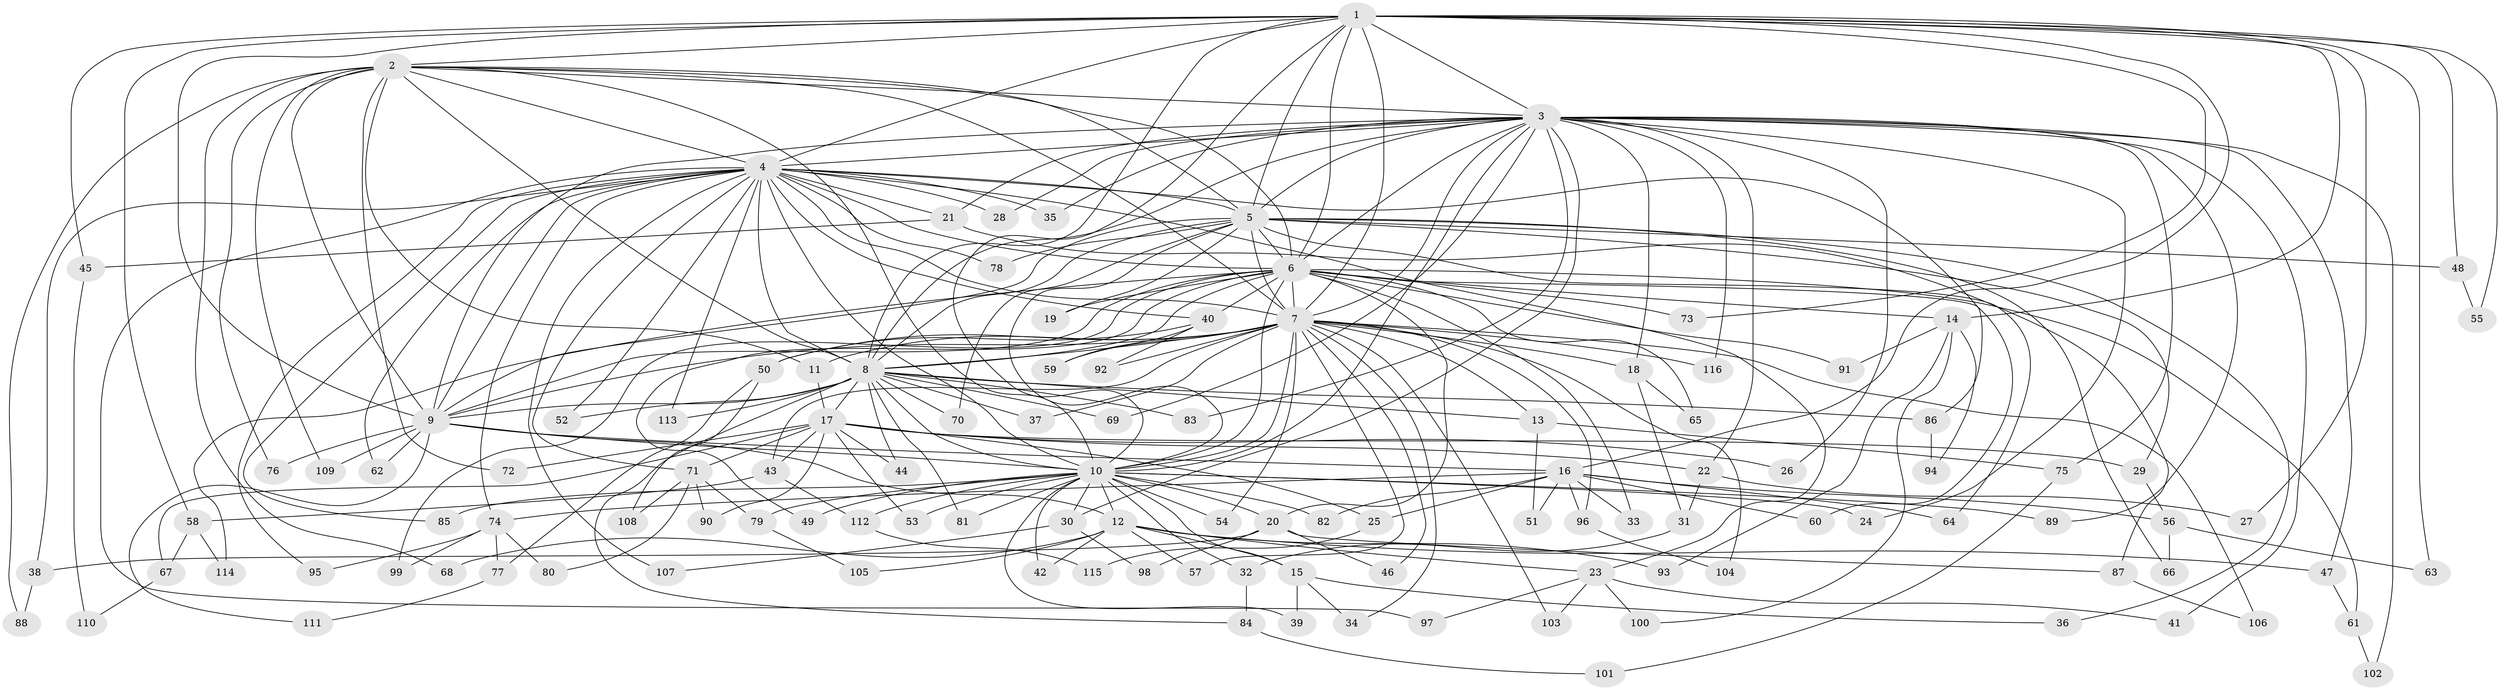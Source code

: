 // coarse degree distribution, {15: 0.012345679012345678, 39: 0.012345679012345678, 12: 0.012345679012345678, 28: 0.012345679012345678, 2: 0.48148148148148145, 5: 0.06172839506172839, 3: 0.1728395061728395, 1: 0.14814814814814814, 4: 0.04938271604938271, 9: 0.012345679012345678, 10: 0.012345679012345678, 8: 0.012345679012345678}
// Generated by graph-tools (version 1.1) at 2025/47/03/04/25 21:47:24]
// undirected, 116 vertices, 257 edges
graph export_dot {
graph [start="1"]
  node [color=gray90,style=filled];
  1;
  2;
  3;
  4;
  5;
  6;
  7;
  8;
  9;
  10;
  11;
  12;
  13;
  14;
  15;
  16;
  17;
  18;
  19;
  20;
  21;
  22;
  23;
  24;
  25;
  26;
  27;
  28;
  29;
  30;
  31;
  32;
  33;
  34;
  35;
  36;
  37;
  38;
  39;
  40;
  41;
  42;
  43;
  44;
  45;
  46;
  47;
  48;
  49;
  50;
  51;
  52;
  53;
  54;
  55;
  56;
  57;
  58;
  59;
  60;
  61;
  62;
  63;
  64;
  65;
  66;
  67;
  68;
  69;
  70;
  71;
  72;
  73;
  74;
  75;
  76;
  77;
  78;
  79;
  80;
  81;
  82;
  83;
  84;
  85;
  86;
  87;
  88;
  89;
  90;
  91;
  92;
  93;
  94;
  95;
  96;
  97;
  98;
  99;
  100;
  101;
  102;
  103;
  104;
  105;
  106;
  107;
  108;
  109;
  110;
  111;
  112;
  113;
  114;
  115;
  116;
  1 -- 2;
  1 -- 3;
  1 -- 4;
  1 -- 5;
  1 -- 6;
  1 -- 7;
  1 -- 8;
  1 -- 9;
  1 -- 10;
  1 -- 14;
  1 -- 16;
  1 -- 27;
  1 -- 45;
  1 -- 48;
  1 -- 55;
  1 -- 58;
  1 -- 63;
  1 -- 73;
  2 -- 3;
  2 -- 4;
  2 -- 5;
  2 -- 6;
  2 -- 7;
  2 -- 8;
  2 -- 9;
  2 -- 10;
  2 -- 11;
  2 -- 68;
  2 -- 72;
  2 -- 76;
  2 -- 88;
  2 -- 109;
  3 -- 4;
  3 -- 5;
  3 -- 6;
  3 -- 7;
  3 -- 8;
  3 -- 9;
  3 -- 10;
  3 -- 18;
  3 -- 21;
  3 -- 22;
  3 -- 24;
  3 -- 26;
  3 -- 28;
  3 -- 30;
  3 -- 35;
  3 -- 41;
  3 -- 47;
  3 -- 69;
  3 -- 75;
  3 -- 83;
  3 -- 89;
  3 -- 102;
  3 -- 116;
  4 -- 5;
  4 -- 6;
  4 -- 7;
  4 -- 8;
  4 -- 9;
  4 -- 10;
  4 -- 21;
  4 -- 23;
  4 -- 28;
  4 -- 35;
  4 -- 38;
  4 -- 40;
  4 -- 52;
  4 -- 62;
  4 -- 71;
  4 -- 74;
  4 -- 78;
  4 -- 85;
  4 -- 86;
  4 -- 95;
  4 -- 97;
  4 -- 107;
  4 -- 113;
  5 -- 6;
  5 -- 7;
  5 -- 8;
  5 -- 9;
  5 -- 10;
  5 -- 19;
  5 -- 29;
  5 -- 36;
  5 -- 48;
  5 -- 64;
  5 -- 66;
  5 -- 70;
  5 -- 78;
  6 -- 7;
  6 -- 8;
  6 -- 9;
  6 -- 10;
  6 -- 14;
  6 -- 19;
  6 -- 20;
  6 -- 33;
  6 -- 40;
  6 -- 49;
  6 -- 60;
  6 -- 61;
  6 -- 65;
  6 -- 73;
  6 -- 91;
  6 -- 99;
  6 -- 114;
  7 -- 8;
  7 -- 9;
  7 -- 10;
  7 -- 11;
  7 -- 13;
  7 -- 18;
  7 -- 34;
  7 -- 37;
  7 -- 43;
  7 -- 46;
  7 -- 50;
  7 -- 54;
  7 -- 57;
  7 -- 59;
  7 -- 92;
  7 -- 96;
  7 -- 103;
  7 -- 104;
  7 -- 106;
  7 -- 116;
  8 -- 9;
  8 -- 10;
  8 -- 13;
  8 -- 17;
  8 -- 37;
  8 -- 44;
  8 -- 52;
  8 -- 69;
  8 -- 70;
  8 -- 81;
  8 -- 83;
  8 -- 84;
  8 -- 86;
  8 -- 113;
  9 -- 10;
  9 -- 12;
  9 -- 16;
  9 -- 62;
  9 -- 76;
  9 -- 109;
  9 -- 111;
  10 -- 12;
  10 -- 15;
  10 -- 20;
  10 -- 24;
  10 -- 30;
  10 -- 32;
  10 -- 39;
  10 -- 42;
  10 -- 49;
  10 -- 53;
  10 -- 54;
  10 -- 79;
  10 -- 81;
  10 -- 82;
  10 -- 85;
  10 -- 89;
  10 -- 112;
  11 -- 17;
  12 -- 15;
  12 -- 23;
  12 -- 42;
  12 -- 47;
  12 -- 57;
  12 -- 68;
  12 -- 93;
  12 -- 105;
  13 -- 51;
  13 -- 75;
  14 -- 91;
  14 -- 93;
  14 -- 94;
  14 -- 100;
  15 -- 34;
  15 -- 36;
  15 -- 39;
  16 -- 25;
  16 -- 33;
  16 -- 51;
  16 -- 56;
  16 -- 60;
  16 -- 64;
  16 -- 74;
  16 -- 82;
  16 -- 96;
  17 -- 22;
  17 -- 25;
  17 -- 26;
  17 -- 29;
  17 -- 43;
  17 -- 44;
  17 -- 53;
  17 -- 67;
  17 -- 71;
  17 -- 72;
  17 -- 90;
  18 -- 31;
  18 -- 65;
  20 -- 38;
  20 -- 46;
  20 -- 87;
  20 -- 98;
  21 -- 45;
  21 -- 87;
  22 -- 27;
  22 -- 31;
  23 -- 41;
  23 -- 97;
  23 -- 100;
  23 -- 103;
  25 -- 115;
  29 -- 56;
  30 -- 98;
  30 -- 107;
  31 -- 32;
  32 -- 84;
  38 -- 88;
  40 -- 50;
  40 -- 59;
  40 -- 92;
  43 -- 58;
  43 -- 112;
  45 -- 110;
  47 -- 61;
  48 -- 55;
  50 -- 77;
  50 -- 108;
  56 -- 63;
  56 -- 66;
  58 -- 67;
  58 -- 114;
  61 -- 102;
  67 -- 110;
  71 -- 79;
  71 -- 80;
  71 -- 90;
  71 -- 108;
  74 -- 77;
  74 -- 80;
  74 -- 95;
  74 -- 99;
  75 -- 101;
  77 -- 111;
  79 -- 105;
  84 -- 101;
  86 -- 94;
  87 -- 106;
  96 -- 104;
  112 -- 115;
}
